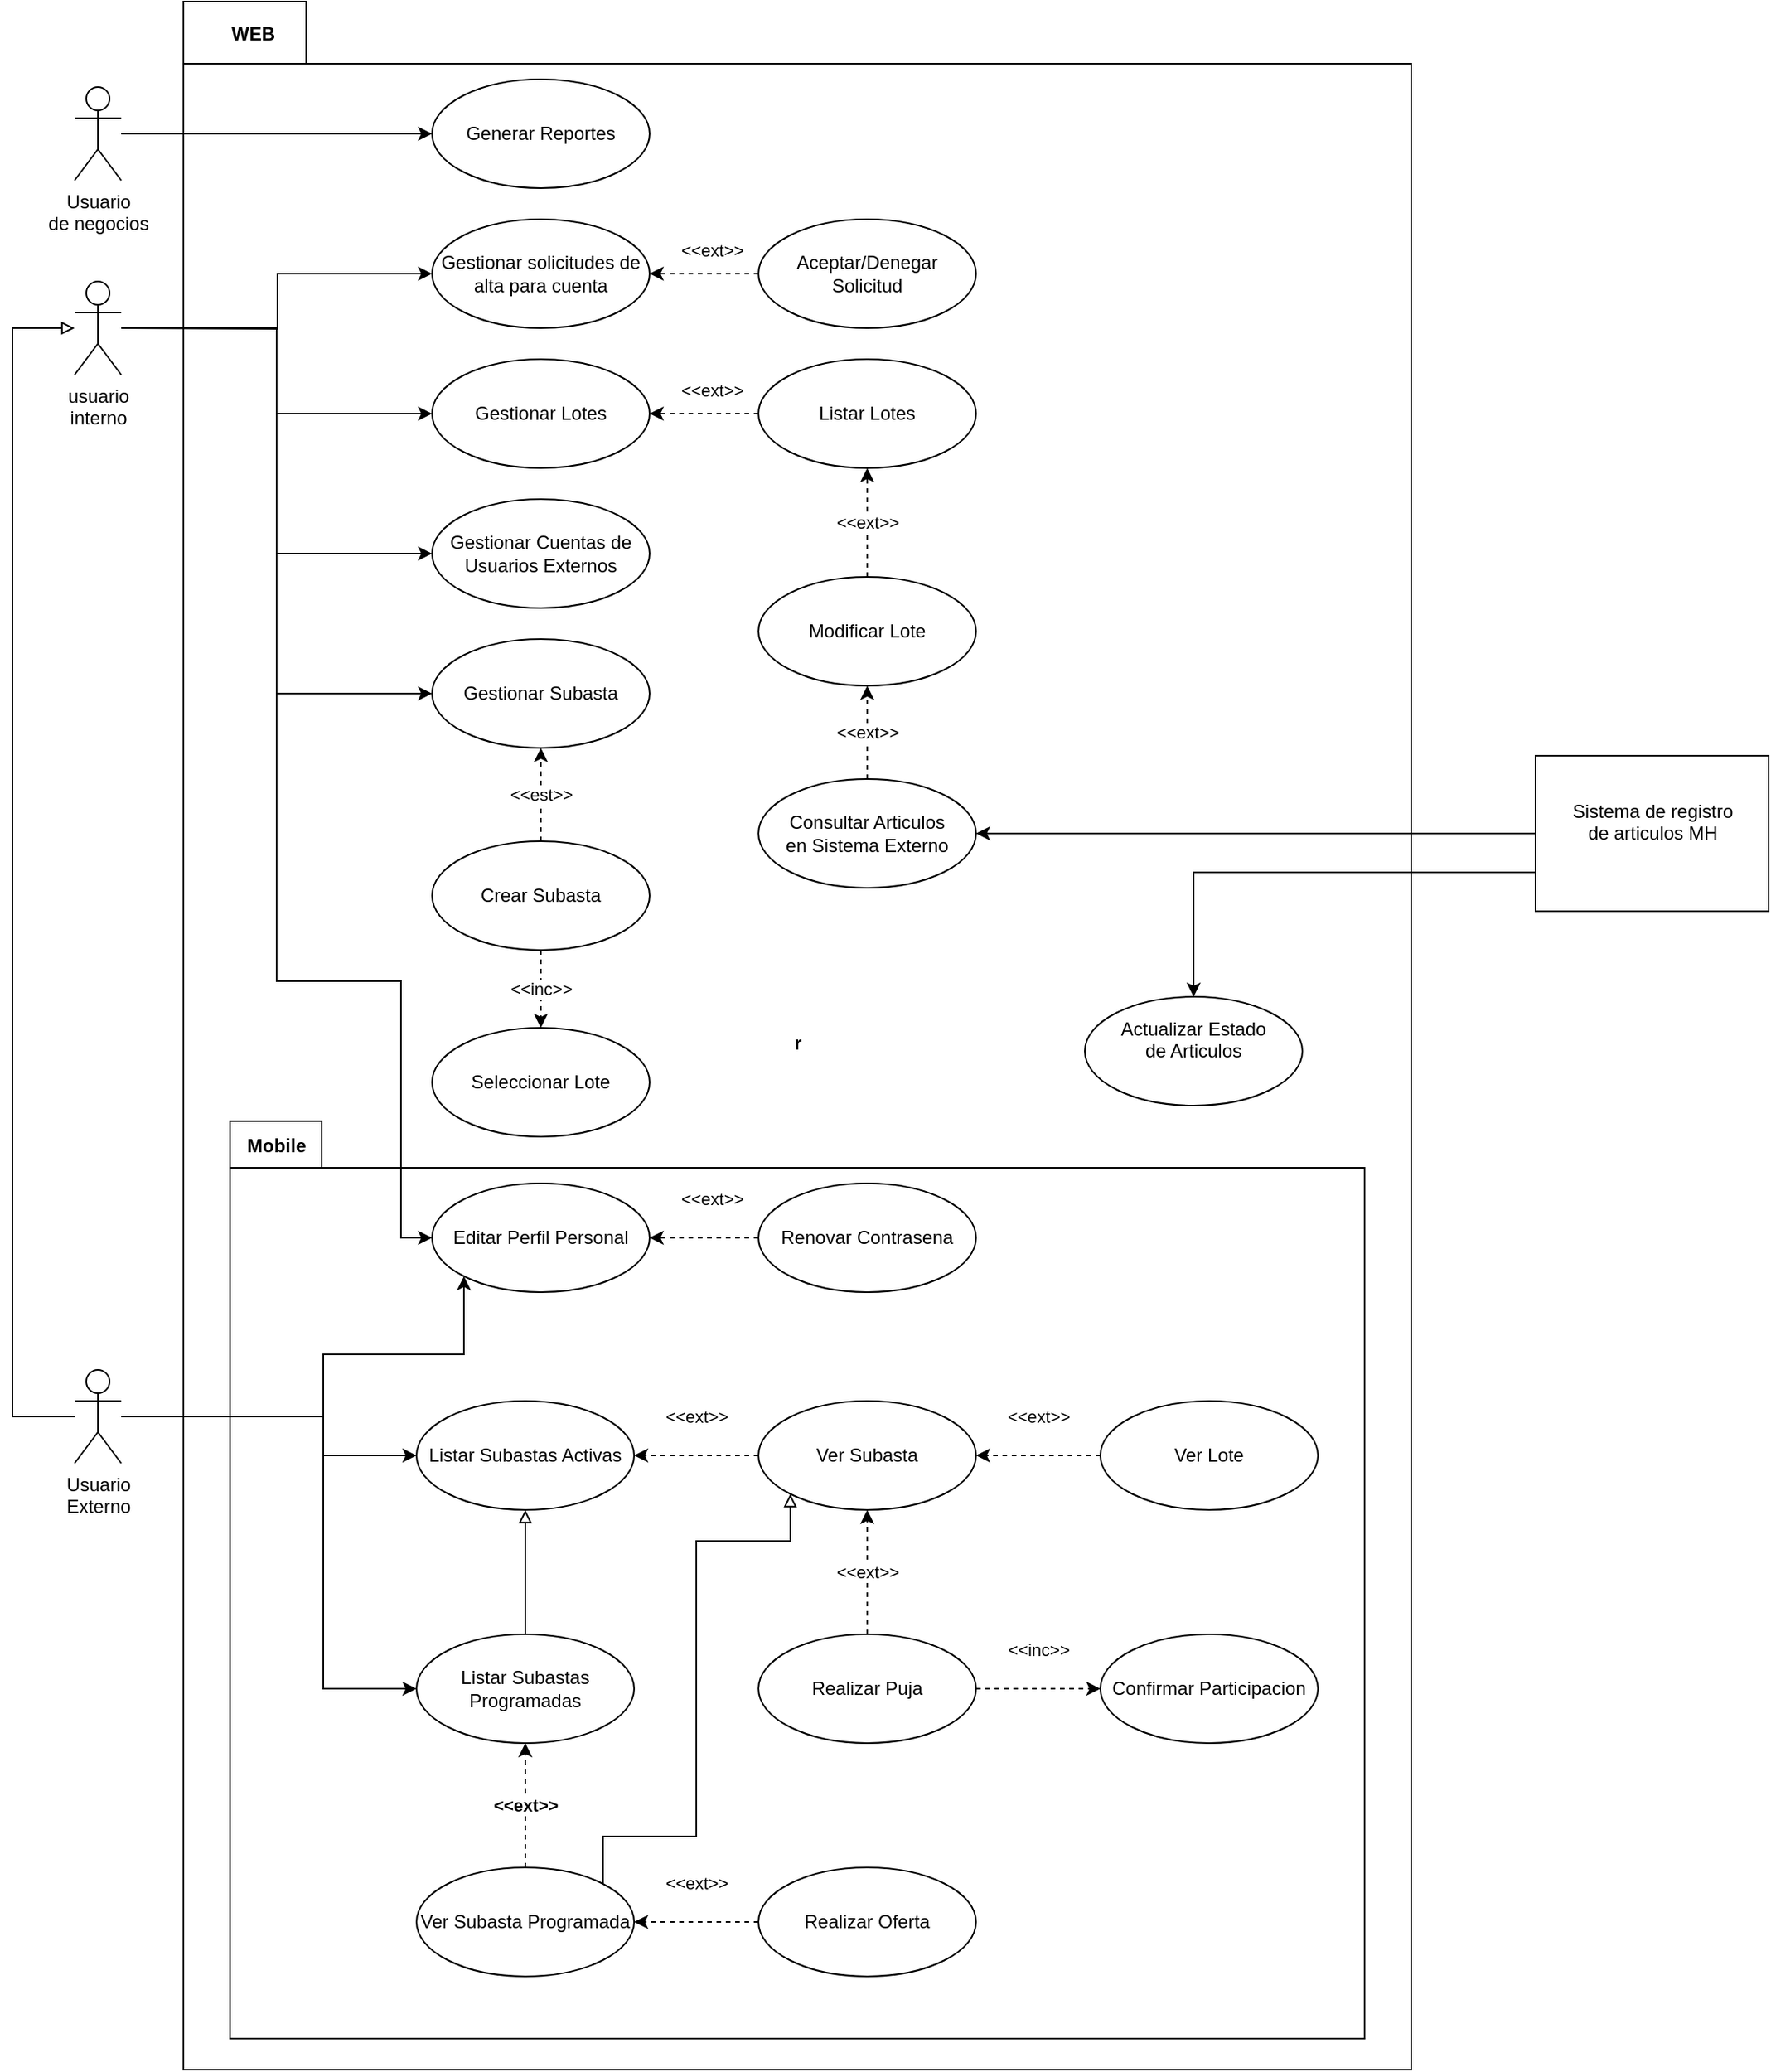 <mxfile version="14.4.4" type="github">
  <diagram id="9lU35Be_tzwvDZL3-XRi" name="Page-1">
    <mxGraphModel dx="710" dy="1661" grid="1" gridSize="10" guides="1" tooltips="1" connect="1" arrows="1" fold="1" page="1" pageScale="1" pageWidth="827" pageHeight="1169" math="0" shadow="0">
      <root>
        <mxCell id="0" />
        <mxCell id="1" parent="0" />
        <mxCell id="sGj-L-ND05RCWqXDiUvW-51" value="r" style="shape=folder;fontStyle=1;spacingTop=10;tabWidth=40;tabHeight=40;tabPosition=left;html=1;" parent="1" vertex="1">
          <mxGeometry x="140" y="-30" width="790" height="1330" as="geometry" />
        </mxCell>
        <mxCell id="sGj-L-ND05RCWqXDiUvW-53" value="" style="shape=folder;fontStyle=1;spacingTop=10;tabWidth=40;tabHeight=30;tabPosition=left;html=1;" parent="1" vertex="1">
          <mxGeometry x="170" y="690" width="730" height="590" as="geometry" />
        </mxCell>
        <mxCell id="sGj-L-ND05RCWqXDiUvW-6" style="edgeStyle=orthogonalEdgeStyle;rounded=0;orthogonalLoop=1;jettySize=auto;html=1;entryX=0;entryY=0.5;entryDx=0;entryDy=0;" parent="1" target="sGj-L-ND05RCWqXDiUvW-3" edge="1">
          <mxGeometry relative="1" as="geometry">
            <mxPoint x="100" y="180" as="sourcePoint" />
          </mxGeometry>
        </mxCell>
        <mxCell id="sGj-L-ND05RCWqXDiUvW-7" style="edgeStyle=orthogonalEdgeStyle;rounded=0;orthogonalLoop=1;jettySize=auto;html=1;entryX=0;entryY=0.5;entryDx=0;entryDy=0;" parent="1" source="sGj-L-ND05RCWqXDiUvW-1" target="sGj-L-ND05RCWqXDiUvW-2" edge="1">
          <mxGeometry relative="1" as="geometry" />
        </mxCell>
        <mxCell id="sGj-L-ND05RCWqXDiUvW-8" style="edgeStyle=orthogonalEdgeStyle;rounded=0;orthogonalLoop=1;jettySize=auto;html=1;entryX=0;entryY=0.5;entryDx=0;entryDy=0;" parent="1" source="sGj-L-ND05RCWqXDiUvW-1" target="sGj-L-ND05RCWqXDiUvW-5" edge="1">
          <mxGeometry relative="1" as="geometry" />
        </mxCell>
        <mxCell id="sGj-L-ND05RCWqXDiUvW-18" style="edgeStyle=orthogonalEdgeStyle;rounded=0;orthogonalLoop=1;jettySize=auto;html=1;entryX=0;entryY=0.5;entryDx=0;entryDy=0;" parent="1" source="sGj-L-ND05RCWqXDiUvW-1" target="sGj-L-ND05RCWqXDiUvW-17" edge="1">
          <mxGeometry relative="1" as="geometry">
            <Array as="points">
              <mxPoint x="200" y="180" />
              <mxPoint x="200" y="600" />
              <mxPoint x="280" y="600" />
              <mxPoint x="280" y="765" />
            </Array>
          </mxGeometry>
        </mxCell>
        <mxCell id="sGj-L-ND05RCWqXDiUvW-20" value="" style="edgeStyle=orthogonalEdgeStyle;rounded=0;orthogonalLoop=1;jettySize=auto;html=1;entryX=0;entryY=0.5;entryDx=0;entryDy=0;" parent="1" source="sGj-L-ND05RCWqXDiUvW-1" target="sGj-L-ND05RCWqXDiUvW-21" edge="1">
          <mxGeometry relative="1" as="geometry">
            <mxPoint x="85" y="280" as="targetPoint" />
          </mxGeometry>
        </mxCell>
        <mxCell id="sGj-L-ND05RCWqXDiUvW-1" value="&lt;div&gt;usuario&lt;/div&gt;&lt;div&gt;interno&lt;br&gt;&lt;/div&gt;" style="shape=umlActor;verticalLabelPosition=bottom;verticalAlign=top;html=1;outlineConnect=0;" parent="1" vertex="1">
          <mxGeometry x="70" y="150" width="30" height="60" as="geometry" />
        </mxCell>
        <mxCell id="sGj-L-ND05RCWqXDiUvW-2" value="Gestionar Lotes" style="ellipse;whiteSpace=wrap;html=1;" parent="1" vertex="1">
          <mxGeometry x="300" y="200" width="140" height="70" as="geometry" />
        </mxCell>
        <mxCell id="sGj-L-ND05RCWqXDiUvW-3" value="Gestionar solicitudes de alta para cuenta" style="ellipse;whiteSpace=wrap;html=1;" parent="1" vertex="1">
          <mxGeometry x="300" y="110" width="140" height="70" as="geometry" />
        </mxCell>
        <mxCell id="sGj-L-ND05RCWqXDiUvW-12" value="&amp;lt;&amp;lt;ext&amp;gt;&amp;gt;" style="edgeStyle=orthogonalEdgeStyle;rounded=0;orthogonalLoop=1;jettySize=auto;html=1;dashed=1;" parent="1" source="sGj-L-ND05RCWqXDiUvW-4" target="sGj-L-ND05RCWqXDiUvW-11" edge="1">
          <mxGeometry relative="1" as="geometry" />
        </mxCell>
        <mxCell id="sGj-L-ND05RCWqXDiUvW-4" value="&lt;div&gt;Consultar Articulos&lt;/div&gt;&lt;div&gt;en Sistema Externo&lt;br&gt;&lt;/div&gt;" style="ellipse;whiteSpace=wrap;html=1;" parent="1" vertex="1">
          <mxGeometry x="510" y="470" width="140" height="70" as="geometry" />
        </mxCell>
        <mxCell id="sGj-L-ND05RCWqXDiUvW-5" value="Gestionar Cuentas de Usuarios Externos" style="ellipse;whiteSpace=wrap;html=1;" parent="1" vertex="1">
          <mxGeometry x="300" y="290" width="140" height="70" as="geometry" />
        </mxCell>
        <mxCell id="sGj-L-ND05RCWqXDiUvW-13" value="&amp;lt;&amp;lt;ext&amp;gt;&amp;gt;" style="edgeStyle=orthogonalEdgeStyle;rounded=0;orthogonalLoop=1;jettySize=auto;html=1;entryX=1;entryY=0.5;entryDx=0;entryDy=0;dashed=1;" parent="1" edge="1">
          <mxGeometry x="-0.143" y="-15" relative="1" as="geometry">
            <mxPoint x="510" y="235" as="sourcePoint" />
            <mxPoint x="440" y="235" as="targetPoint" />
            <mxPoint as="offset" />
          </mxGeometry>
        </mxCell>
        <mxCell id="sGj-L-ND05RCWqXDiUvW-9" value="Listar Lotes" style="ellipse;whiteSpace=wrap;html=1;" parent="1" vertex="1">
          <mxGeometry x="510" y="200" width="140" height="70" as="geometry" />
        </mxCell>
        <mxCell id="sGj-L-ND05RCWqXDiUvW-14" value="&amp;lt;&amp;lt;ext&amp;gt;&amp;gt;" style="edgeStyle=orthogonalEdgeStyle;rounded=0;orthogonalLoop=1;jettySize=auto;html=1;entryX=0.5;entryY=1;entryDx=0;entryDy=0;dashed=1;" parent="1" source="sGj-L-ND05RCWqXDiUvW-11" target="sGj-L-ND05RCWqXDiUvW-9" edge="1">
          <mxGeometry relative="1" as="geometry" />
        </mxCell>
        <mxCell id="sGj-L-ND05RCWqXDiUvW-11" value="Modificar Lote" style="ellipse;whiteSpace=wrap;html=1;" parent="1" vertex="1">
          <mxGeometry x="510" y="340" width="140" height="70" as="geometry" />
        </mxCell>
        <mxCell id="sGj-L-ND05RCWqXDiUvW-16" value="&amp;lt;&amp;lt;ext&amp;gt;&amp;gt;" style="edgeStyle=orthogonalEdgeStyle;rounded=0;orthogonalLoop=1;jettySize=auto;html=1;entryX=1;entryY=0.5;entryDx=0;entryDy=0;dashed=1;" parent="1" source="sGj-L-ND05RCWqXDiUvW-15" target="sGj-L-ND05RCWqXDiUvW-3" edge="1">
          <mxGeometry x="-0.143" y="-15" relative="1" as="geometry">
            <mxPoint as="offset" />
          </mxGeometry>
        </mxCell>
        <mxCell id="sGj-L-ND05RCWqXDiUvW-15" value="Aceptar/Denegar Solicitud" style="ellipse;whiteSpace=wrap;html=1;" parent="1" vertex="1">
          <mxGeometry x="510" y="110" width="140" height="70" as="geometry" />
        </mxCell>
        <mxCell id="sGj-L-ND05RCWqXDiUvW-23" value="&amp;lt;&amp;lt;ext&amp;gt;&amp;gt;" style="edgeStyle=orthogonalEdgeStyle;rounded=0;orthogonalLoop=1;jettySize=auto;html=1;dashed=1;" parent="1" source="sGj-L-ND05RCWqXDiUvW-22" target="sGj-L-ND05RCWqXDiUvW-17" edge="1">
          <mxGeometry x="-0.143" y="-25" relative="1" as="geometry">
            <mxPoint as="offset" />
          </mxGeometry>
        </mxCell>
        <mxCell id="sGj-L-ND05RCWqXDiUvW-17" value="Editar Perfil Personal" style="ellipse;whiteSpace=wrap;html=1;" parent="1" vertex="1">
          <mxGeometry x="300" y="730" width="140" height="70" as="geometry" />
        </mxCell>
        <mxCell id="sGj-L-ND05RCWqXDiUvW-25" value="&amp;lt;&amp;lt;est&amp;gt;&amp;gt;" style="edgeStyle=orthogonalEdgeStyle;rounded=0;orthogonalLoop=1;jettySize=auto;html=1;dashed=1;" parent="1" source="sGj-L-ND05RCWqXDiUvW-24" target="sGj-L-ND05RCWqXDiUvW-21" edge="1">
          <mxGeometry relative="1" as="geometry" />
        </mxCell>
        <mxCell id="sGj-L-ND05RCWqXDiUvW-21" value="Gestionar Subasta" style="ellipse;whiteSpace=wrap;html=1;" parent="1" vertex="1">
          <mxGeometry x="300" y="380" width="140" height="70" as="geometry" />
        </mxCell>
        <mxCell id="sGj-L-ND05RCWqXDiUvW-22" value="Renovar Contrasena" style="ellipse;whiteSpace=wrap;html=1;" parent="1" vertex="1">
          <mxGeometry x="510" y="730" width="140" height="70" as="geometry" />
        </mxCell>
        <mxCell id="sGj-L-ND05RCWqXDiUvW-27" value="&amp;lt;&amp;lt;inc&amp;gt;&amp;gt;" style="edgeStyle=orthogonalEdgeStyle;rounded=0;orthogonalLoop=1;jettySize=auto;html=1;dashed=1;" parent="1" source="sGj-L-ND05RCWqXDiUvW-24" target="sGj-L-ND05RCWqXDiUvW-26" edge="1">
          <mxGeometry relative="1" as="geometry" />
        </mxCell>
        <mxCell id="sGj-L-ND05RCWqXDiUvW-24" value="&lt;div&gt;Crear Subasta&lt;/div&gt;" style="ellipse;whiteSpace=wrap;html=1;" parent="1" vertex="1">
          <mxGeometry x="300" y="510" width="140" height="70" as="geometry" />
        </mxCell>
        <mxCell id="sGj-L-ND05RCWqXDiUvW-26" value="Seleccionar Lote" style="ellipse;whiteSpace=wrap;html=1;" parent="1" vertex="1">
          <mxGeometry x="300" y="630" width="140" height="70" as="geometry" />
        </mxCell>
        <mxCell id="sGj-L-ND05RCWqXDiUvW-29" style="edgeStyle=orthogonalEdgeStyle;rounded=0;orthogonalLoop=1;jettySize=auto;html=1;endArrow=block;endFill=0;" parent="1" source="sGj-L-ND05RCWqXDiUvW-28" target="sGj-L-ND05RCWqXDiUvW-1" edge="1">
          <mxGeometry relative="1" as="geometry">
            <Array as="points">
              <mxPoint x="30" y="880" />
              <mxPoint x="30" y="180" />
            </Array>
          </mxGeometry>
        </mxCell>
        <mxCell id="sGj-L-ND05RCWqXDiUvW-30" style="edgeStyle=orthogonalEdgeStyle;rounded=0;orthogonalLoop=1;jettySize=auto;html=1;entryX=0;entryY=1;entryDx=0;entryDy=0;endArrow=classic;endFill=1;" parent="1" source="sGj-L-ND05RCWqXDiUvW-28" target="sGj-L-ND05RCWqXDiUvW-17" edge="1">
          <mxGeometry relative="1" as="geometry">
            <Array as="points">
              <mxPoint x="230" y="880" />
              <mxPoint x="230" y="840" />
              <mxPoint x="321" y="840" />
            </Array>
          </mxGeometry>
        </mxCell>
        <mxCell id="sGj-L-ND05RCWqXDiUvW-32" style="edgeStyle=orthogonalEdgeStyle;rounded=0;orthogonalLoop=1;jettySize=auto;html=1;entryX=0;entryY=0.5;entryDx=0;entryDy=0;endArrow=classic;endFill=1;" parent="1" source="sGj-L-ND05RCWqXDiUvW-28" target="sGj-L-ND05RCWqXDiUvW-31" edge="1">
          <mxGeometry relative="1" as="geometry">
            <Array as="points">
              <mxPoint x="230" y="880" />
              <mxPoint x="230" y="905" />
            </Array>
          </mxGeometry>
        </mxCell>
        <mxCell id="sGj-L-ND05RCWqXDiUvW-42" style="edgeStyle=orthogonalEdgeStyle;rounded=0;orthogonalLoop=1;jettySize=auto;html=1;entryX=0;entryY=0.5;entryDx=0;entryDy=0;endArrow=classic;endFill=1;" parent="1" source="sGj-L-ND05RCWqXDiUvW-28" target="sGj-L-ND05RCWqXDiUvW-41" edge="1">
          <mxGeometry relative="1" as="geometry">
            <Array as="points">
              <mxPoint x="230" y="880" />
              <mxPoint x="230" y="1055" />
            </Array>
          </mxGeometry>
        </mxCell>
        <mxCell id="sGj-L-ND05RCWqXDiUvW-28" value="&lt;div&gt;Usuario&lt;/div&gt;&lt;div&gt;Externo&lt;br&gt;&lt;/div&gt;" style="shape=umlActor;verticalLabelPosition=bottom;verticalAlign=top;html=1;" parent="1" vertex="1">
          <mxGeometry x="70" y="850" width="30" height="60" as="geometry" />
        </mxCell>
        <mxCell id="sGj-L-ND05RCWqXDiUvW-34" value="&amp;lt;&amp;lt;ext&amp;gt;&amp;gt;" style="edgeStyle=orthogonalEdgeStyle;rounded=0;orthogonalLoop=1;jettySize=auto;html=1;endArrow=classic;endFill=1;dashed=1;" parent="1" source="sGj-L-ND05RCWqXDiUvW-33" target="sGj-L-ND05RCWqXDiUvW-31" edge="1">
          <mxGeometry y="-25" relative="1" as="geometry">
            <mxPoint as="offset" />
          </mxGeometry>
        </mxCell>
        <mxCell id="sGj-L-ND05RCWqXDiUvW-31" value="Listar Subastas Activas" style="ellipse;whiteSpace=wrap;html=1;" parent="1" vertex="1">
          <mxGeometry x="290" y="870" width="140" height="70" as="geometry" />
        </mxCell>
        <mxCell id="sGj-L-ND05RCWqXDiUvW-36" value="&amp;lt;&amp;lt;ext&amp;gt;&amp;gt;" style="edgeStyle=orthogonalEdgeStyle;rounded=0;orthogonalLoop=1;jettySize=auto;html=1;endArrow=classic;endFill=1;dashed=1;" parent="1" source="sGj-L-ND05RCWqXDiUvW-35" target="sGj-L-ND05RCWqXDiUvW-33" edge="1">
          <mxGeometry relative="1" as="geometry" />
        </mxCell>
        <mxCell id="sGj-L-ND05RCWqXDiUvW-38" value="&amp;lt;&amp;lt;ext&amp;gt;&amp;gt;" style="edgeStyle=orthogonalEdgeStyle;rounded=0;orthogonalLoop=1;jettySize=auto;html=1;endArrow=classic;endFill=1;dashed=1;" parent="1" source="sGj-L-ND05RCWqXDiUvW-37" target="sGj-L-ND05RCWqXDiUvW-33" edge="1">
          <mxGeometry y="-25" relative="1" as="geometry">
            <mxPoint as="offset" />
          </mxGeometry>
        </mxCell>
        <mxCell id="sGj-L-ND05RCWqXDiUvW-33" value="Ver Subasta " style="ellipse;whiteSpace=wrap;html=1;" parent="1" vertex="1">
          <mxGeometry x="510" y="870" width="140" height="70" as="geometry" />
        </mxCell>
        <mxCell id="sGj-L-ND05RCWqXDiUvW-40" value="&amp;lt;&amp;lt;inc&amp;gt;&amp;gt;" style="edgeStyle=orthogonalEdgeStyle;rounded=0;orthogonalLoop=1;jettySize=auto;html=1;dashed=1;endArrow=classic;endFill=1;" parent="1" source="sGj-L-ND05RCWqXDiUvW-35" target="sGj-L-ND05RCWqXDiUvW-39" edge="1">
          <mxGeometry y="25" relative="1" as="geometry">
            <mxPoint as="offset" />
          </mxGeometry>
        </mxCell>
        <mxCell id="sGj-L-ND05RCWqXDiUvW-35" value="Realizar Puja" style="ellipse;whiteSpace=wrap;html=1;" parent="1" vertex="1">
          <mxGeometry x="510" y="1020" width="140" height="70" as="geometry" />
        </mxCell>
        <mxCell id="sGj-L-ND05RCWqXDiUvW-37" value="Ver Lote" style="ellipse;whiteSpace=wrap;html=1;" parent="1" vertex="1">
          <mxGeometry x="730" y="870" width="140" height="70" as="geometry" />
        </mxCell>
        <mxCell id="sGj-L-ND05RCWqXDiUvW-39" value="Confirmar Participacion" style="ellipse;whiteSpace=wrap;html=1;" parent="1" vertex="1">
          <mxGeometry x="730" y="1020" width="140" height="70" as="geometry" />
        </mxCell>
        <mxCell id="sGj-L-ND05RCWqXDiUvW-44" value="&amp;lt;&amp;lt;ext&amp;gt;&amp;gt;" style="edgeStyle=orthogonalEdgeStyle;rounded=0;orthogonalLoop=1;jettySize=auto;html=1;dashed=1;endArrow=classic;endFill=1;fontStyle=1" parent="1" source="sGj-L-ND05RCWqXDiUvW-43" target="sGj-L-ND05RCWqXDiUvW-41" edge="1">
          <mxGeometry relative="1" as="geometry" />
        </mxCell>
        <mxCell id="sGj-L-ND05RCWqXDiUvW-48" style="edgeStyle=orthogonalEdgeStyle;rounded=0;orthogonalLoop=1;jettySize=auto;html=1;entryX=0.5;entryY=1;entryDx=0;entryDy=0;endArrow=block;endFill=0;" parent="1" source="sGj-L-ND05RCWqXDiUvW-41" target="sGj-L-ND05RCWqXDiUvW-31" edge="1">
          <mxGeometry relative="1" as="geometry" />
        </mxCell>
        <mxCell id="sGj-L-ND05RCWqXDiUvW-41" value="Listar Subastas Programadas" style="ellipse;whiteSpace=wrap;html=1;" parent="1" vertex="1">
          <mxGeometry x="290" y="1020" width="140" height="70" as="geometry" />
        </mxCell>
        <mxCell id="sGj-L-ND05RCWqXDiUvW-46" value="&amp;lt;&amp;lt;ext&amp;gt;&amp;gt;" style="edgeStyle=orthogonalEdgeStyle;rounded=0;orthogonalLoop=1;jettySize=auto;html=1;dashed=1;endArrow=classic;endFill=1;" parent="1" source="sGj-L-ND05RCWqXDiUvW-45" target="sGj-L-ND05RCWqXDiUvW-43" edge="1">
          <mxGeometry y="-25" relative="1" as="geometry">
            <mxPoint as="offset" />
          </mxGeometry>
        </mxCell>
        <mxCell id="sGj-L-ND05RCWqXDiUvW-47" style="edgeStyle=orthogonalEdgeStyle;rounded=0;orthogonalLoop=1;jettySize=auto;html=1;entryX=0;entryY=1;entryDx=0;entryDy=0;endArrow=block;endFill=0;" parent="1" source="sGj-L-ND05RCWqXDiUvW-43" target="sGj-L-ND05RCWqXDiUvW-33" edge="1">
          <mxGeometry relative="1" as="geometry">
            <Array as="points">
              <mxPoint x="410" y="1150" />
              <mxPoint x="470" y="1150" />
              <mxPoint x="470" y="960" />
              <mxPoint x="531" y="960" />
            </Array>
          </mxGeometry>
        </mxCell>
        <mxCell id="sGj-L-ND05RCWqXDiUvW-43" value="Ver Subasta Programada" style="ellipse;whiteSpace=wrap;html=1;" parent="1" vertex="1">
          <mxGeometry x="290" y="1170" width="140" height="70" as="geometry" />
        </mxCell>
        <mxCell id="sGj-L-ND05RCWqXDiUvW-45" value="Realizar Oferta" style="ellipse;whiteSpace=wrap;html=1;" parent="1" vertex="1">
          <mxGeometry x="510" y="1170" width="140" height="70" as="geometry" />
        </mxCell>
        <mxCell id="sGj-L-ND05RCWqXDiUvW-52" value="WEB" style="text;align=center;fontStyle=1;verticalAlign=middle;spacingLeft=3;spacingRight=3;strokeColor=none;rotatable=0;points=[[0,0.5],[1,0.5]];portConstraint=eastwest;" parent="1" vertex="1">
          <mxGeometry x="130" y="-30" width="110" height="40" as="geometry" />
        </mxCell>
        <mxCell id="sGj-L-ND05RCWqXDiUvW-54" value="Mobile" style="text;align=center;fontStyle=1;verticalAlign=middle;spacingLeft=3;spacingRight=3;strokeColor=none;rotatable=0;points=[[0,0.5],[1,0.5]];portConstraint=eastwest;" parent="1" vertex="1">
          <mxGeometry x="170" y="690" width="60" height="30" as="geometry" />
        </mxCell>
        <mxCell id="yK2Z6Vn4QMpWLDrDb2du-3" style="edgeStyle=orthogonalEdgeStyle;rounded=0;orthogonalLoop=1;jettySize=auto;html=1;" edge="1" parent="1" source="yK2Z6Vn4QMpWLDrDb2du-2" target="sGj-L-ND05RCWqXDiUvW-4">
          <mxGeometry relative="1" as="geometry" />
        </mxCell>
        <mxCell id="yK2Z6Vn4QMpWLDrDb2du-5" style="edgeStyle=orthogonalEdgeStyle;rounded=0;orthogonalLoop=1;jettySize=auto;html=1;entryX=0.5;entryY=0;entryDx=0;entryDy=0;" edge="1" parent="1" source="yK2Z6Vn4QMpWLDrDb2du-2" target="yK2Z6Vn4QMpWLDrDb2du-4">
          <mxGeometry relative="1" as="geometry">
            <Array as="points">
              <mxPoint x="790" y="530" />
            </Array>
          </mxGeometry>
        </mxCell>
        <mxCell id="yK2Z6Vn4QMpWLDrDb2du-2" value="&lt;div&gt;Sistema de registro&lt;/div&gt;&lt;div&gt; de articulos MH&lt;br&gt;&lt;/div&gt;&lt;div&gt;&lt;br&gt;&lt;/div&gt;" style="html=1;" vertex="1" parent="1">
          <mxGeometry x="1010" y="455" width="150" height="100" as="geometry" />
        </mxCell>
        <mxCell id="yK2Z6Vn4QMpWLDrDb2du-4" value="&lt;div&gt;Actualizar Estado&lt;/div&gt;&lt;div&gt;de Articulos&lt;/div&gt;&lt;div&gt;&amp;nbsp;&lt;br&gt;&lt;/div&gt;" style="ellipse;whiteSpace=wrap;html=1;" vertex="1" parent="1">
          <mxGeometry x="720" y="610" width="140" height="70" as="geometry" />
        </mxCell>
        <mxCell id="yK2Z6Vn4QMpWLDrDb2du-6" value="Generar Reportes" style="ellipse;whiteSpace=wrap;html=1;" vertex="1" parent="1">
          <mxGeometry x="300" y="20" width="140" height="70" as="geometry" />
        </mxCell>
        <mxCell id="yK2Z6Vn4QMpWLDrDb2du-9" style="edgeStyle=orthogonalEdgeStyle;rounded=0;orthogonalLoop=1;jettySize=auto;html=1;" edge="1" parent="1" source="yK2Z6Vn4QMpWLDrDb2du-7" target="yK2Z6Vn4QMpWLDrDb2du-6">
          <mxGeometry relative="1" as="geometry" />
        </mxCell>
        <mxCell id="yK2Z6Vn4QMpWLDrDb2du-7" value="&lt;div&gt;Usuario &lt;br&gt;&lt;/div&gt;&lt;div&gt;de negocios&lt;/div&gt;" style="shape=umlActor;verticalLabelPosition=bottom;verticalAlign=top;html=1;" vertex="1" parent="1">
          <mxGeometry x="70" y="25" width="30" height="60" as="geometry" />
        </mxCell>
      </root>
    </mxGraphModel>
  </diagram>
</mxfile>
